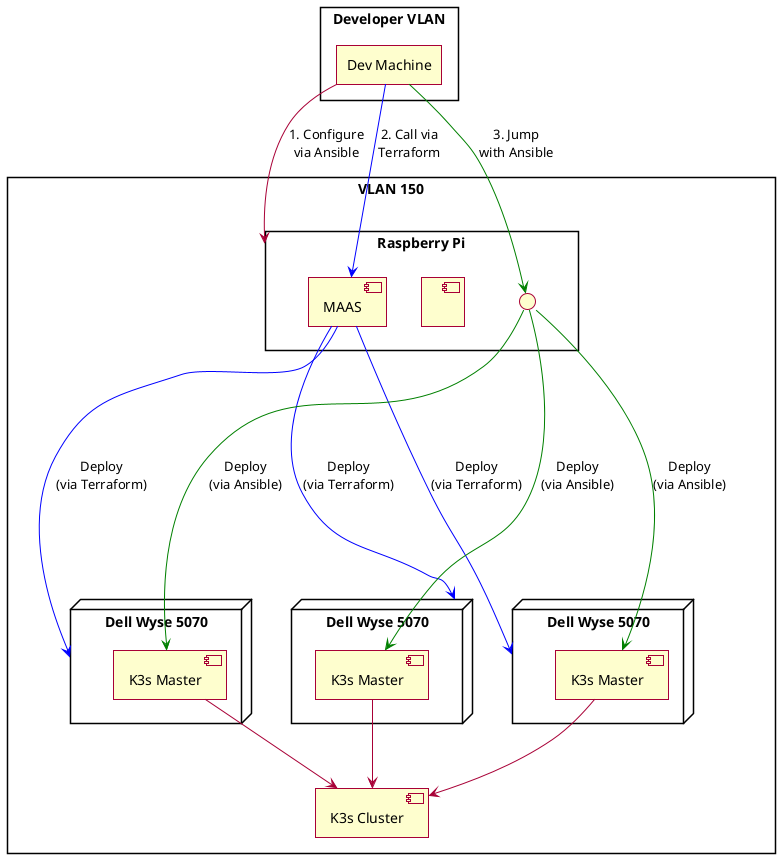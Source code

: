 @startuml
skin rose
skinparam Shadowing false
'skinparam linetype ortho
'skinparam linetype polyline
'skinparam nodesep 50
skinparam ranksep 80


rectangle "Developer VLAN" {
    agent "Dev Machine" as dev
}

rectangle "VLAN 150" {
    rectangle "Raspberry Pi" as pi {
        component MAAS as maas
        [<font:monospace> </font>] as invi
        circle " " as jump
    }

    node "Dell Wyse 5070" as dell1 {
        component "K3s Master" as k3s1
    }

    node "Dell Wyse 5070" as dell2 {
        component "K3s Master" as k3s2
    }

    node "Dell Wyse 5070" as dell3 {
        component "K3s Master" as k3s3
    }

'    node "Dell Wyse 5070" as dell4 {
'        component "K3s Worker" as k3s4
'    }

    component "K3s Cluster" as cluster
}

dev --> pi: "1. Configure\nvia Ansible"
dev -[#blue]-> maas: "2. Call via\nTerraform"

maas -[#blue]-> dell1: Deploy\n(via Terraform)
maas -[#blue]-> dell2: Deploy\n(via Terraform)
maas -[#blue]-> dell3: Deploy\n(via Terraform)
'maas -[#red]-> dell4: Deploy\n(via Terraform)

dev -[#green]-> jump: "3. Jump\nwith Ansible"
jump --[#green]--> k3s1: Deploy\n(via Ansible)
jump --[#green]--> k3s2: Deploy\n(via Ansible)
jump --[#green]--> k3s3: Deploy\n(via Ansible)
'jump --[#green]--> k3s4

k3s1 --> cluster
k3s2 --> cluster
k3s3 --> cluster
'k3s4 --> cluster

hide invi
hide invi2

<style>
.invi {
    BackgroundColor transparent
    LineColor transparent
}
</style>

@enduml
